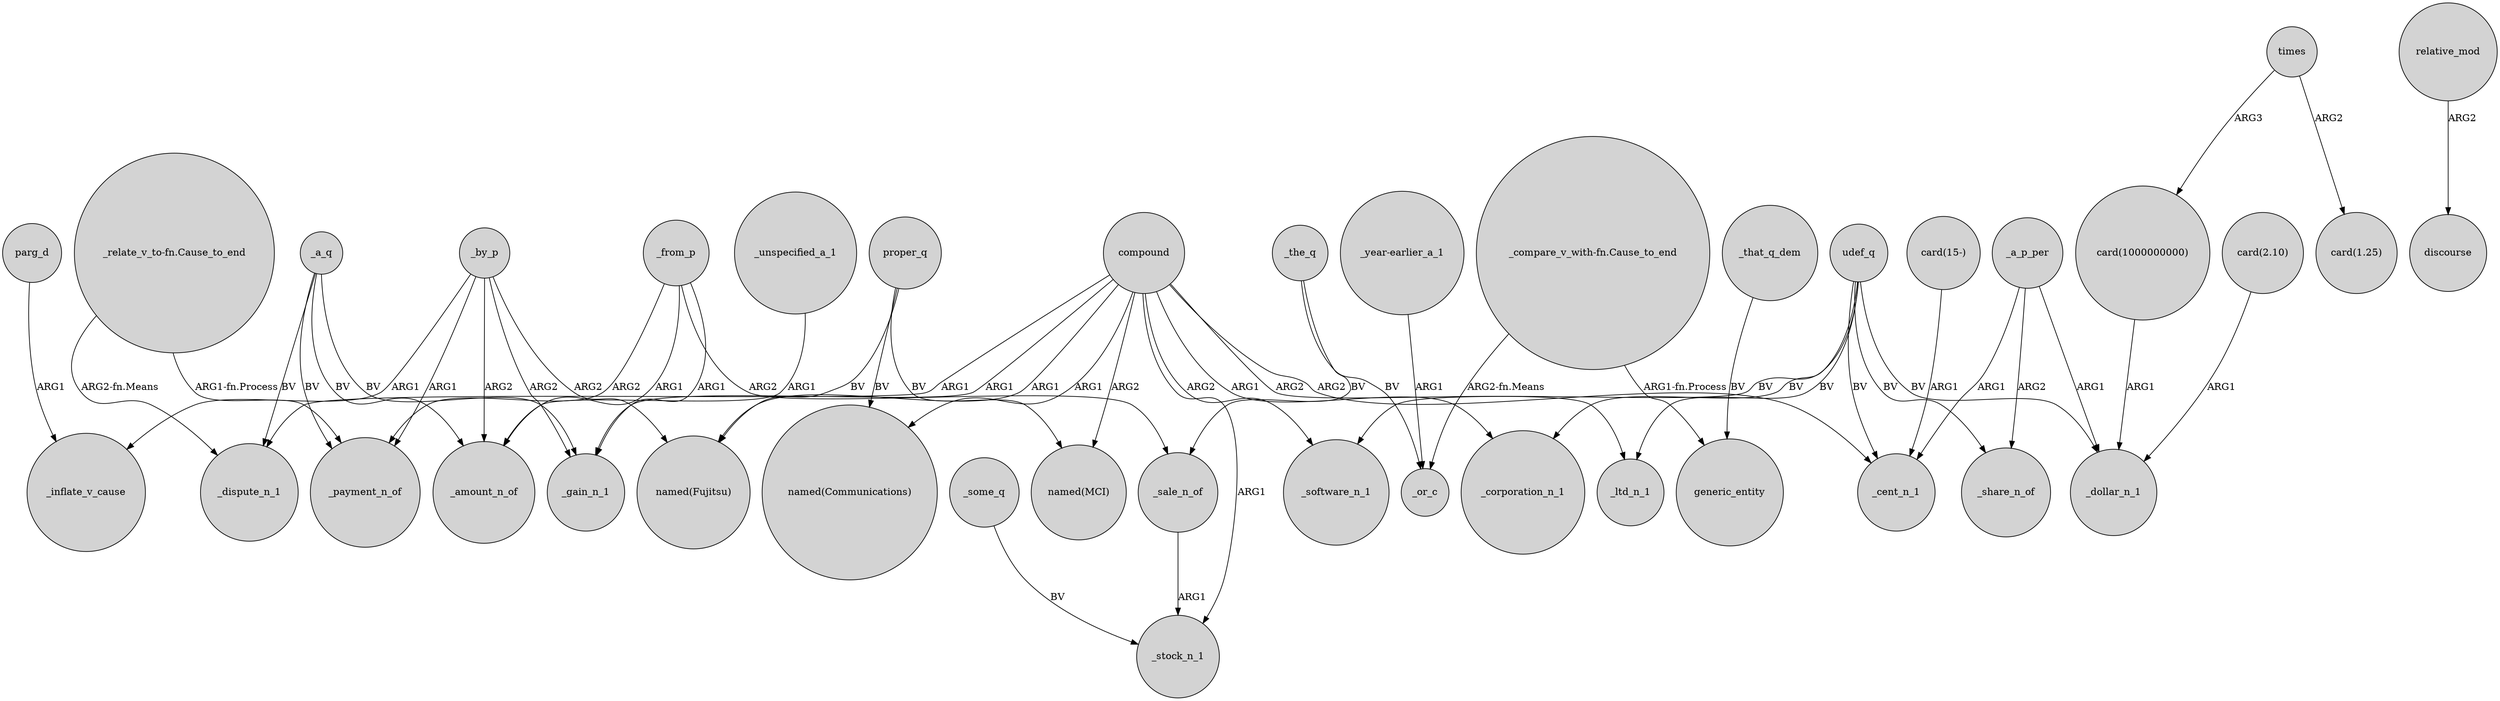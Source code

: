 digraph {
	node [shape=circle style=filled]
	compound -> "named(MCI)" [label=ARG2]
	compound -> _dispute_n_1 [label=ARG1]
	"card(1000000000)" -> _dollar_n_1 [label=ARG1]
	_some_q -> _stock_n_1 [label=BV]
	proper_q -> "named(Communications)" [label=BV]
	_a_q -> _dispute_n_1 [label=BV]
	_a_p_per -> _cent_n_1 [label=ARG1]
	_a_q -> _payment_n_of [label=BV]
	proper_q -> "named(MCI)" [label=BV]
	times -> "card(1.25)" [label=ARG2]
	_by_p -> _amount_n_of [label=ARG2]
	"_year-earlier_a_1" -> _or_c [label=ARG1]
	compound -> "named(Communications)" [label=ARG1]
	_from_p -> _payment_n_of [label=ARG2]
	_sale_n_of -> _stock_n_1 [label=ARG1]
	"card(2.10)" -> _dollar_n_1 [label=ARG1]
	_a_q -> _amount_n_of [label=BV]
	proper_q -> "named(Fujitsu)" [label=BV]
	compound -> "named(Fujitsu)" [label=ARG1]
	parg_d -> _inflate_v_cause [label=ARG1]
	times -> "card(1000000000)" [label=ARG3]
	_by_p -> _payment_n_of [label=ARG1]
	udef_q -> _cent_n_1 [label=BV]
	compound -> _stock_n_1 [label=ARG1]
	_unspecified_a_1 -> _amount_n_of [label=ARG1]
	_from_p -> _sale_n_of [label=ARG2]
	_by_p -> _inflate_v_cause [label=ARG1]
	"_relate_v_to-fn.Cause_to_end" -> _dispute_n_1 [label="ARG2-fn.Means"]
	_a_p_per -> _share_n_of [label=ARG2]
	"_relate_v_to-fn.Cause_to_end" -> _payment_n_of [label="ARG1-fn.Process"]
	"card(15-)" -> _cent_n_1 [label=ARG1]
	udef_q -> _share_n_of [label=BV]
	"_compare_v_with-fn.Cause_to_end" -> generic_entity [label="ARG1-fn.Process"]
	udef_q -> _dollar_n_1 [label=BV]
	_a_q -> _gain_n_1 [label=BV]
	_by_p -> _gain_n_1 [label=ARG2]
	compound -> _software_n_1 [label=ARG2]
	_a_p_per -> _dollar_n_1 [label=ARG1]
	_the_q -> _or_c [label=BV]
	compound -> _ltd_n_1 [label=ARG2]
	udef_q -> _corporation_n_1 [label=BV]
	compound -> _cent_n_1 [label=ARG2]
	compound -> _gain_n_1 [label=ARG1]
	_by_p -> "named(Fujitsu)" [label=ARG2]
	udef_q -> _software_n_1 [label=BV]
	udef_q -> _ltd_n_1 [label=BV]
	_that_q_dem -> generic_entity [label=BV]
	compound -> _corporation_n_1 [label=ARG1]
	_from_p -> _gain_n_1 [label=ARG1]
	_the_q -> _sale_n_of [label=BV]
	_from_p -> _amount_n_of [label=ARG1]
	"_compare_v_with-fn.Cause_to_end" -> _or_c [label="ARG2-fn.Means"]
	relative_mod -> discourse [label=ARG2]
}
